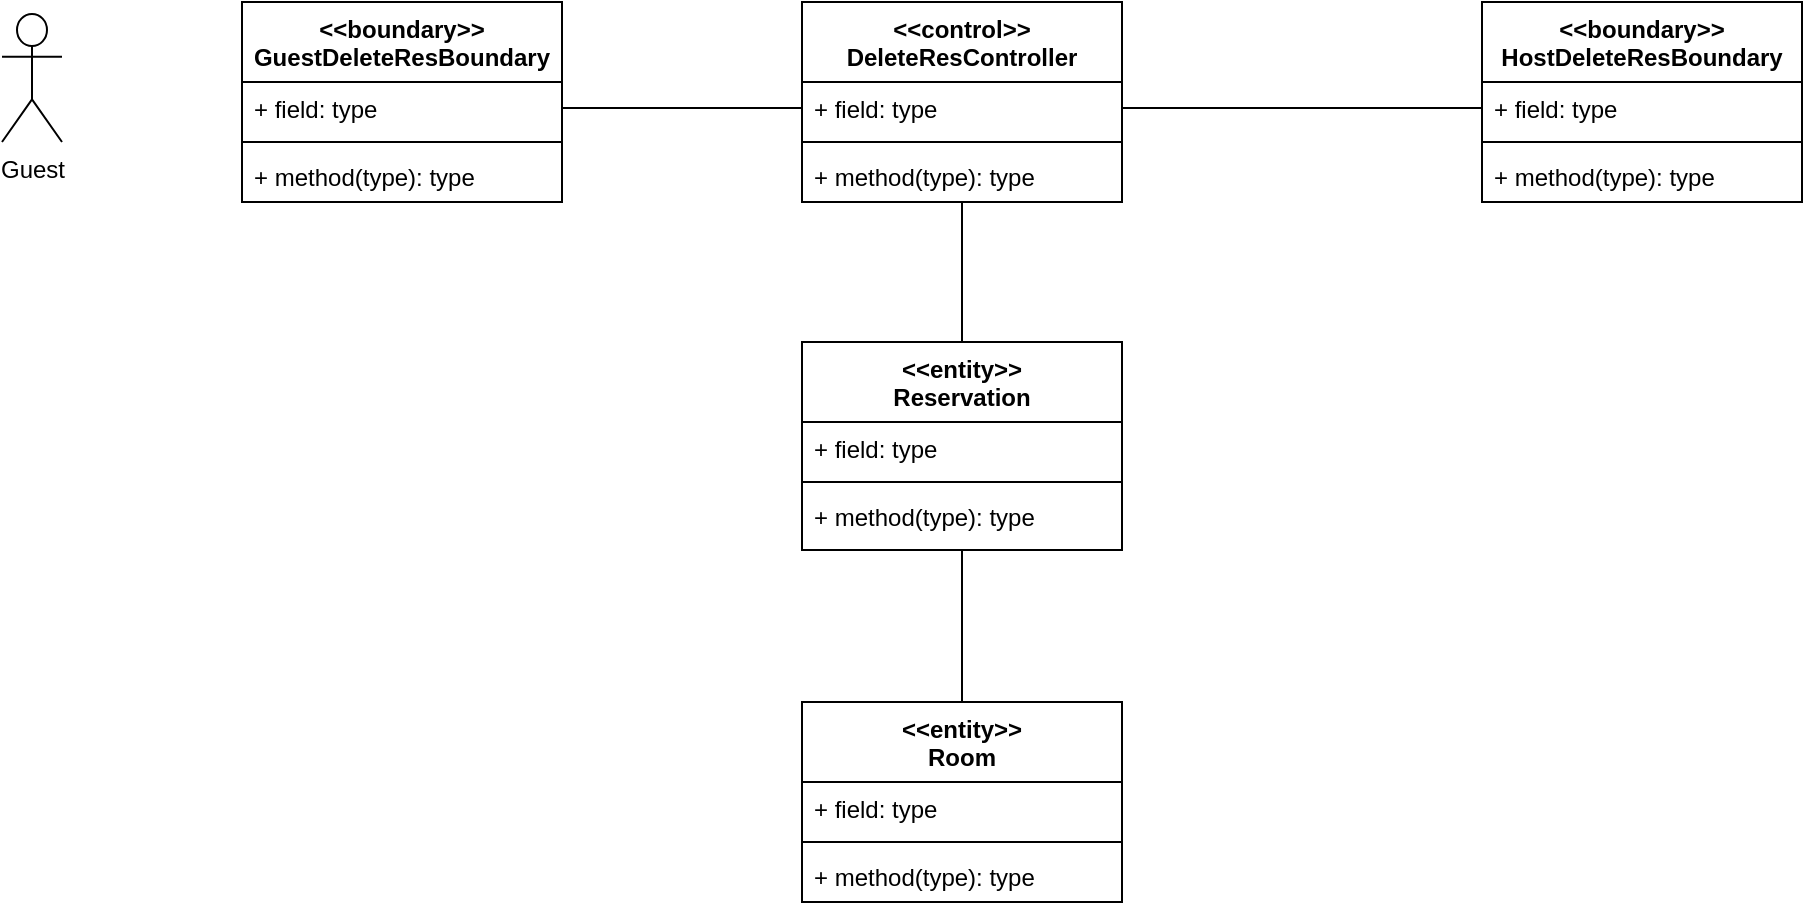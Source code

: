 <mxfile version="13.11.0" type="github">
  <diagram id="JOhjzsmogX-i1-dI5Z1-" name="Page-1">
    <mxGraphModel dx="1422" dy="762" grid="1" gridSize="10" guides="1" tooltips="1" connect="1" arrows="1" fold="1" page="1" pageScale="1" pageWidth="1169" pageHeight="827" math="0" shadow="0">
      <root>
        <mxCell id="0" />
        <mxCell id="1" parent="0" />
        <mxCell id="iH01Pq1EuRYr3YeVfgLc-2" style="edgeStyle=orthogonalEdgeStyle;rounded=0;orthogonalLoop=1;jettySize=auto;html=1;exitX=0.5;exitY=0;exitDx=0;exitDy=0;entryX=0.5;entryY=1;entryDx=0;entryDy=0;entryPerimeter=0;endArrow=none;endFill=0;" edge="1" parent="1" source="GE9Z-eN7bw8muEwcUARe-1" target="GE9Z-eN7bw8muEwcUARe-8">
          <mxGeometry relative="1" as="geometry" />
        </mxCell>
        <mxCell id="GE9Z-eN7bw8muEwcUARe-1" value="&lt;&lt;entity&gt;&gt;&#xa;Reservation" style="swimlane;fontStyle=1;align=center;verticalAlign=top;childLayout=stackLayout;horizontal=1;startSize=40;horizontalStack=0;resizeParent=1;resizeParentMax=0;resizeLast=0;collapsible=1;marginBottom=0;" parent="1" vertex="1">
          <mxGeometry x="470" y="240" width="160" height="104" as="geometry" />
        </mxCell>
        <mxCell id="GE9Z-eN7bw8muEwcUARe-2" value="+ field: type" style="text;strokeColor=none;fillColor=none;align=left;verticalAlign=top;spacingLeft=4;spacingRight=4;overflow=hidden;rotatable=0;points=[[0,0.5],[1,0.5]];portConstraint=eastwest;" parent="GE9Z-eN7bw8muEwcUARe-1" vertex="1">
          <mxGeometry y="40" width="160" height="26" as="geometry" />
        </mxCell>
        <mxCell id="GE9Z-eN7bw8muEwcUARe-3" value="" style="line;strokeWidth=1;fillColor=none;align=left;verticalAlign=middle;spacingTop=-1;spacingLeft=3;spacingRight=3;rotatable=0;labelPosition=right;points=[];portConstraint=eastwest;" parent="GE9Z-eN7bw8muEwcUARe-1" vertex="1">
          <mxGeometry y="66" width="160" height="8" as="geometry" />
        </mxCell>
        <mxCell id="GE9Z-eN7bw8muEwcUARe-4" value="+ method(type): type" style="text;strokeColor=none;fillColor=none;align=left;verticalAlign=top;spacingLeft=4;spacingRight=4;overflow=hidden;rotatable=0;points=[[0,0.5],[1,0.5]];portConstraint=eastwest;" parent="GE9Z-eN7bw8muEwcUARe-1" vertex="1">
          <mxGeometry y="74" width="160" height="30" as="geometry" />
        </mxCell>
        <mxCell id="GE9Z-eN7bw8muEwcUARe-5" value="&lt;&lt;control&gt;&gt;&#xa;DeleteResController" style="swimlane;fontStyle=1;align=center;verticalAlign=top;childLayout=stackLayout;horizontal=1;startSize=40;horizontalStack=0;resizeParent=1;resizeParentMax=0;resizeLast=0;collapsible=1;marginBottom=0;" parent="1" vertex="1">
          <mxGeometry x="470" y="70" width="160" height="100" as="geometry" />
        </mxCell>
        <mxCell id="GE9Z-eN7bw8muEwcUARe-6" value="+ field: type" style="text;strokeColor=none;fillColor=none;align=left;verticalAlign=top;spacingLeft=4;spacingRight=4;overflow=hidden;rotatable=0;points=[[0,0.5],[1,0.5]];portConstraint=eastwest;" parent="GE9Z-eN7bw8muEwcUARe-5" vertex="1">
          <mxGeometry y="40" width="160" height="26" as="geometry" />
        </mxCell>
        <mxCell id="GE9Z-eN7bw8muEwcUARe-7" value="" style="line;strokeWidth=1;fillColor=none;align=left;verticalAlign=middle;spacingTop=-1;spacingLeft=3;spacingRight=3;rotatable=0;labelPosition=right;points=[];portConstraint=eastwest;" parent="GE9Z-eN7bw8muEwcUARe-5" vertex="1">
          <mxGeometry y="66" width="160" height="8" as="geometry" />
        </mxCell>
        <mxCell id="GE9Z-eN7bw8muEwcUARe-8" value="+ method(type): type" style="text;strokeColor=none;fillColor=none;align=left;verticalAlign=top;spacingLeft=4;spacingRight=4;overflow=hidden;rotatable=0;points=[[0,0.5],[1,0.5]];portConstraint=eastwest;" parent="GE9Z-eN7bw8muEwcUARe-5" vertex="1">
          <mxGeometry y="74" width="160" height="26" as="geometry" />
        </mxCell>
        <mxCell id="GE9Z-eN7bw8muEwcUARe-9" value="&lt;&lt;boundary&gt;&gt;&#xa;GuestDeleteResBoundary" style="swimlane;fontStyle=1;align=center;verticalAlign=top;childLayout=stackLayout;horizontal=1;startSize=40;horizontalStack=0;resizeParent=1;resizeParentMax=0;resizeLast=0;collapsible=1;marginBottom=0;" parent="1" vertex="1">
          <mxGeometry x="190" y="70" width="160" height="100" as="geometry" />
        </mxCell>
        <mxCell id="GE9Z-eN7bw8muEwcUARe-10" value="+ field: type" style="text;strokeColor=none;fillColor=none;align=left;verticalAlign=top;spacingLeft=4;spacingRight=4;overflow=hidden;rotatable=0;points=[[0,0.5],[1,0.5]];portConstraint=eastwest;" parent="GE9Z-eN7bw8muEwcUARe-9" vertex="1">
          <mxGeometry y="40" width="160" height="26" as="geometry" />
        </mxCell>
        <mxCell id="GE9Z-eN7bw8muEwcUARe-11" value="" style="line;strokeWidth=1;fillColor=none;align=left;verticalAlign=middle;spacingTop=-1;spacingLeft=3;spacingRight=3;rotatable=0;labelPosition=right;points=[];portConstraint=eastwest;" parent="GE9Z-eN7bw8muEwcUARe-9" vertex="1">
          <mxGeometry y="66" width="160" height="8" as="geometry" />
        </mxCell>
        <mxCell id="GE9Z-eN7bw8muEwcUARe-12" value="+ method(type): type" style="text;strokeColor=none;fillColor=none;align=left;verticalAlign=top;spacingLeft=4;spacingRight=4;overflow=hidden;rotatable=0;points=[[0,0.5],[1,0.5]];portConstraint=eastwest;" parent="GE9Z-eN7bw8muEwcUARe-9" vertex="1">
          <mxGeometry y="74" width="160" height="26" as="geometry" />
        </mxCell>
        <mxCell id="RekGNgeonFeajwz1XToB-1" value="Guest" style="shape=umlActor;verticalLabelPosition=bottom;verticalAlign=top;html=1;outlineConnect=0;" parent="1" vertex="1">
          <mxGeometry x="70" y="76" width="30" height="64" as="geometry" />
        </mxCell>
        <mxCell id="RekGNgeonFeajwz1XToB-2" style="edgeStyle=orthogonalEdgeStyle;rounded=0;orthogonalLoop=1;jettySize=auto;html=1;exitX=1;exitY=0.5;exitDx=0;exitDy=0;entryX=0;entryY=0.5;entryDx=0;entryDy=0;endArrow=none;endFill=0;" parent="1" source="GE9Z-eN7bw8muEwcUARe-10" target="GE9Z-eN7bw8muEwcUARe-6" edge="1">
          <mxGeometry relative="1" as="geometry" />
        </mxCell>
        <mxCell id="iH01Pq1EuRYr3YeVfgLc-1" style="edgeStyle=orthogonalEdgeStyle;rounded=0;orthogonalLoop=1;jettySize=auto;html=1;entryX=0.5;entryY=1;entryDx=0;entryDy=0;entryPerimeter=0;endArrow=none;endFill=0;" edge="1" parent="1" source="RekGNgeonFeajwz1XToB-5" target="GE9Z-eN7bw8muEwcUARe-4">
          <mxGeometry relative="1" as="geometry" />
        </mxCell>
        <mxCell id="RekGNgeonFeajwz1XToB-5" value="&lt;&lt;entity&gt;&gt;&#xa;Room" style="swimlane;fontStyle=1;align=center;verticalAlign=top;childLayout=stackLayout;horizontal=1;startSize=40;horizontalStack=0;resizeParent=1;resizeParentMax=0;resizeLast=0;collapsible=1;marginBottom=0;" parent="1" vertex="1">
          <mxGeometry x="470" y="420" width="160" height="100" as="geometry" />
        </mxCell>
        <mxCell id="RekGNgeonFeajwz1XToB-6" value="+ field: type" style="text;strokeColor=none;fillColor=none;align=left;verticalAlign=top;spacingLeft=4;spacingRight=4;overflow=hidden;rotatable=0;points=[[0,0.5],[1,0.5]];portConstraint=eastwest;" parent="RekGNgeonFeajwz1XToB-5" vertex="1">
          <mxGeometry y="40" width="160" height="26" as="geometry" />
        </mxCell>
        <mxCell id="RekGNgeonFeajwz1XToB-7" value="" style="line;strokeWidth=1;fillColor=none;align=left;verticalAlign=middle;spacingTop=-1;spacingLeft=3;spacingRight=3;rotatable=0;labelPosition=right;points=[];portConstraint=eastwest;" parent="RekGNgeonFeajwz1XToB-5" vertex="1">
          <mxGeometry y="66" width="160" height="8" as="geometry" />
        </mxCell>
        <mxCell id="RekGNgeonFeajwz1XToB-8" value="+ method(type): type" style="text;strokeColor=none;fillColor=none;align=left;verticalAlign=top;spacingLeft=4;spacingRight=4;overflow=hidden;rotatable=0;points=[[0,0.5],[1,0.5]];portConstraint=eastwest;" parent="RekGNgeonFeajwz1XToB-5" vertex="1">
          <mxGeometry y="74" width="160" height="26" as="geometry" />
        </mxCell>
        <mxCell id="iH01Pq1EuRYr3YeVfgLc-3" value="&lt;&lt;boundary&gt;&gt;&#xa;HostDeleteResBoundary" style="swimlane;fontStyle=1;align=center;verticalAlign=top;childLayout=stackLayout;horizontal=1;startSize=40;horizontalStack=0;resizeParent=1;resizeParentMax=0;resizeLast=0;collapsible=1;marginBottom=0;" vertex="1" parent="1">
          <mxGeometry x="810" y="70" width="160" height="100" as="geometry" />
        </mxCell>
        <mxCell id="iH01Pq1EuRYr3YeVfgLc-4" value="+ field: type" style="text;strokeColor=none;fillColor=none;align=left;verticalAlign=top;spacingLeft=4;spacingRight=4;overflow=hidden;rotatable=0;points=[[0,0.5],[1,0.5]];portConstraint=eastwest;" vertex="1" parent="iH01Pq1EuRYr3YeVfgLc-3">
          <mxGeometry y="40" width="160" height="26" as="geometry" />
        </mxCell>
        <mxCell id="iH01Pq1EuRYr3YeVfgLc-5" value="" style="line;strokeWidth=1;fillColor=none;align=left;verticalAlign=middle;spacingTop=-1;spacingLeft=3;spacingRight=3;rotatable=0;labelPosition=right;points=[];portConstraint=eastwest;" vertex="1" parent="iH01Pq1EuRYr3YeVfgLc-3">
          <mxGeometry y="66" width="160" height="8" as="geometry" />
        </mxCell>
        <mxCell id="iH01Pq1EuRYr3YeVfgLc-6" value="+ method(type): type" style="text;strokeColor=none;fillColor=none;align=left;verticalAlign=top;spacingLeft=4;spacingRight=4;overflow=hidden;rotatable=0;points=[[0,0.5],[1,0.5]];portConstraint=eastwest;" vertex="1" parent="iH01Pq1EuRYr3YeVfgLc-3">
          <mxGeometry y="74" width="160" height="26" as="geometry" />
        </mxCell>
        <mxCell id="iH01Pq1EuRYr3YeVfgLc-7" style="edgeStyle=orthogonalEdgeStyle;rounded=0;orthogonalLoop=1;jettySize=auto;html=1;exitX=1;exitY=0.5;exitDx=0;exitDy=0;entryX=0;entryY=0.5;entryDx=0;entryDy=0;endArrow=none;endFill=0;" edge="1" parent="1" source="GE9Z-eN7bw8muEwcUARe-6" target="iH01Pq1EuRYr3YeVfgLc-4">
          <mxGeometry relative="1" as="geometry" />
        </mxCell>
      </root>
    </mxGraphModel>
  </diagram>
</mxfile>
